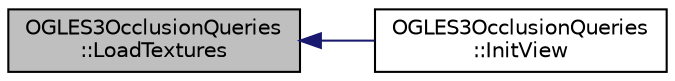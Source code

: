 digraph "OGLES3OcclusionQueries::LoadTextures"
{
  edge [fontname="Helvetica",fontsize="10",labelfontname="Helvetica",labelfontsize="10"];
  node [fontname="Helvetica",fontsize="10",shape=record];
  rankdir="LR";
  Node1 [label="OGLES3OcclusionQueries\l::LoadTextures",height=0.2,width=0.4,color="black", fillcolor="grey75", style="filled", fontcolor="black"];
  Node1 -> Node2 [dir="back",color="midnightblue",fontsize="10",style="solid"];
  Node2 [label="OGLES3OcclusionQueries\l::InitView",height=0.2,width=0.4,color="black", fillcolor="white", style="filled",URL="$class_o_g_l_e_s3_occlusion_queries.html#aeb16433361edf41b75b004f68799793d"];
}
